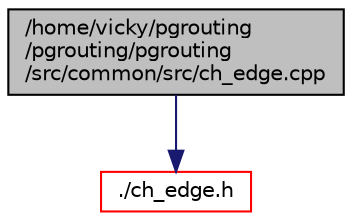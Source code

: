 digraph "/home/vicky/pgrouting/pgrouting/pgrouting/src/common/src/ch_edge.cpp"
{
  edge [fontname="Helvetica",fontsize="10",labelfontname="Helvetica",labelfontsize="10"];
  node [fontname="Helvetica",fontsize="10",shape=record];
  Node1 [label="/home/vicky/pgrouting\l/pgrouting/pgrouting\l/src/common/src/ch_edge.cpp",height=0.2,width=0.4,color="black", fillcolor="grey75", style="filled" fontcolor="black"];
  Node1 -> Node2 [color="midnightblue",fontsize="10",style="solid",fontname="Helvetica"];
  Node2 [label="./ch_edge.h",height=0.2,width=0.4,color="red", fillcolor="white", style="filled",URL="$ch__edge_8h.html"];
}
